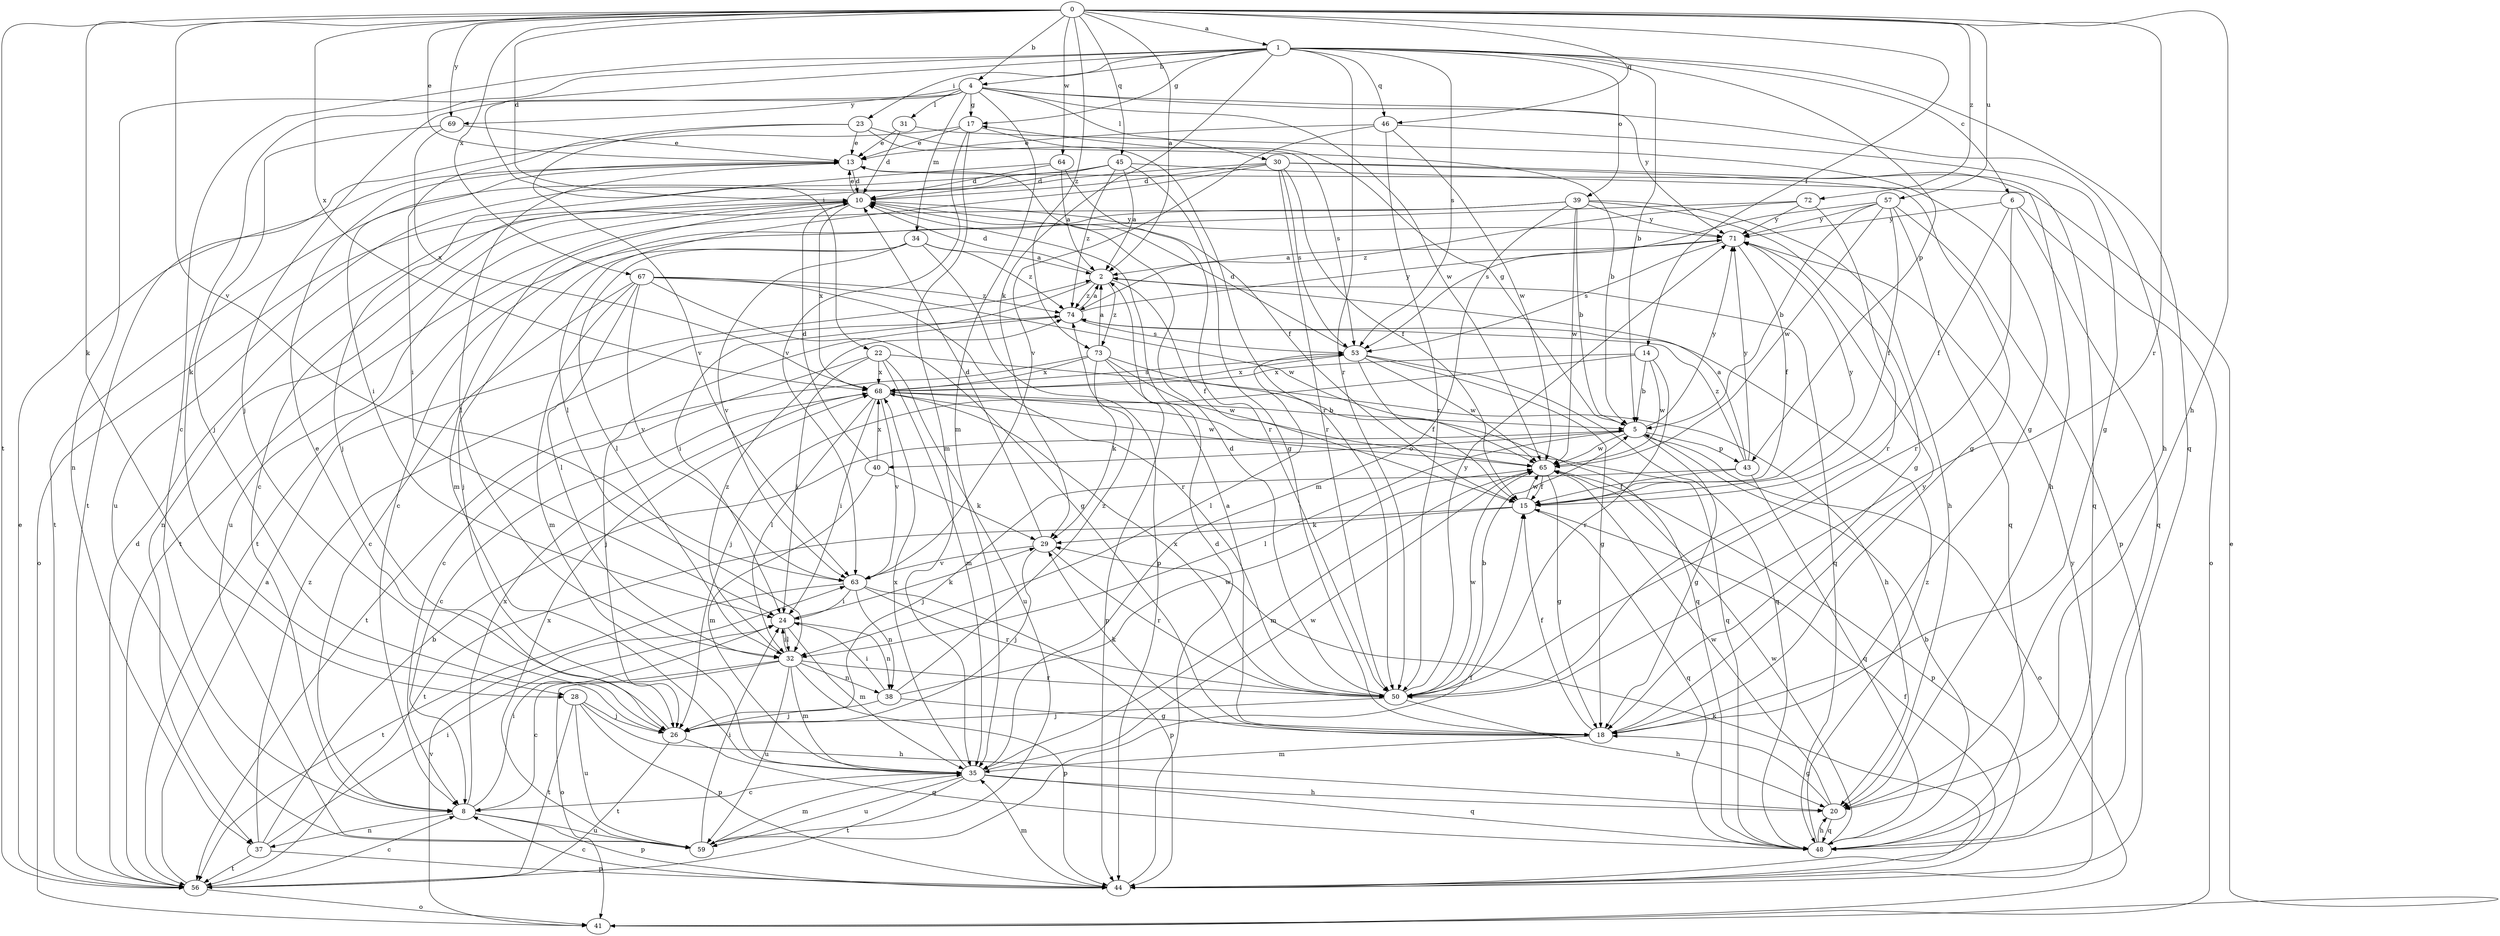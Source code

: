 strict digraph  {
0;
1;
2;
4;
5;
6;
8;
10;
13;
14;
15;
17;
18;
20;
22;
23;
24;
26;
28;
29;
30;
31;
32;
34;
35;
37;
38;
39;
40;
41;
43;
44;
45;
46;
48;
50;
53;
56;
57;
59;
63;
64;
65;
67;
68;
69;
71;
72;
73;
74;
0 -> 1  [label=a];
0 -> 2  [label=a];
0 -> 4  [label=b];
0 -> 10  [label=d];
0 -> 13  [label=e];
0 -> 14  [label=f];
0 -> 20  [label=h];
0 -> 28  [label=k];
0 -> 45  [label=q];
0 -> 46  [label=q];
0 -> 50  [label=r];
0 -> 56  [label=t];
0 -> 57  [label=u];
0 -> 63  [label=v];
0 -> 64  [label=w];
0 -> 67  [label=x];
0 -> 68  [label=x];
0 -> 69  [label=y];
0 -> 72  [label=z];
0 -> 73  [label=z];
1 -> 4  [label=b];
1 -> 5  [label=b];
1 -> 6  [label=c];
1 -> 8  [label=c];
1 -> 17  [label=g];
1 -> 22  [label=i];
1 -> 23  [label=i];
1 -> 28  [label=k];
1 -> 29  [label=k];
1 -> 39  [label=o];
1 -> 43  [label=p];
1 -> 46  [label=q];
1 -> 48  [label=q];
1 -> 50  [label=r];
1 -> 53  [label=s];
2 -> 10  [label=d];
2 -> 15  [label=f];
2 -> 24  [label=i];
2 -> 48  [label=q];
2 -> 73  [label=z];
2 -> 74  [label=z];
4 -> 17  [label=g];
4 -> 20  [label=h];
4 -> 26  [label=j];
4 -> 30  [label=l];
4 -> 31  [label=l];
4 -> 34  [label=m];
4 -> 35  [label=m];
4 -> 37  [label=n];
4 -> 65  [label=w];
4 -> 69  [label=y];
4 -> 71  [label=y];
5 -> 17  [label=g];
5 -> 18  [label=g];
5 -> 32  [label=l];
5 -> 40  [label=o];
5 -> 41  [label=o];
5 -> 43  [label=p];
5 -> 65  [label=w];
5 -> 71  [label=y];
6 -> 15  [label=f];
6 -> 41  [label=o];
6 -> 48  [label=q];
6 -> 50  [label=r];
6 -> 71  [label=y];
8 -> 24  [label=i];
8 -> 37  [label=n];
8 -> 44  [label=p];
8 -> 59  [label=u];
8 -> 68  [label=x];
10 -> 13  [label=e];
10 -> 35  [label=m];
10 -> 37  [label=n];
10 -> 41  [label=o];
10 -> 59  [label=u];
10 -> 68  [label=x];
10 -> 71  [label=y];
13 -> 10  [label=d];
13 -> 15  [label=f];
13 -> 24  [label=i];
13 -> 32  [label=l];
14 -> 5  [label=b];
14 -> 26  [label=j];
14 -> 50  [label=r];
14 -> 65  [label=w];
14 -> 68  [label=x];
15 -> 29  [label=k];
15 -> 48  [label=q];
15 -> 56  [label=t];
15 -> 65  [label=w];
15 -> 71  [label=y];
17 -> 13  [label=e];
17 -> 35  [label=m];
17 -> 53  [label=s];
17 -> 56  [label=t];
17 -> 63  [label=v];
18 -> 2  [label=a];
18 -> 15  [label=f];
18 -> 29  [label=k];
18 -> 35  [label=m];
18 -> 71  [label=y];
20 -> 18  [label=g];
20 -> 48  [label=q];
20 -> 65  [label=w];
22 -> 20  [label=h];
22 -> 24  [label=i];
22 -> 26  [label=j];
22 -> 35  [label=m];
22 -> 59  [label=u];
22 -> 68  [label=x];
23 -> 5  [label=b];
23 -> 13  [label=e];
23 -> 24  [label=i];
23 -> 50  [label=r];
23 -> 63  [label=v];
24 -> 29  [label=k];
24 -> 32  [label=l];
24 -> 35  [label=m];
24 -> 38  [label=n];
26 -> 13  [label=e];
26 -> 48  [label=q];
26 -> 56  [label=t];
28 -> 20  [label=h];
28 -> 26  [label=j];
28 -> 44  [label=p];
28 -> 56  [label=t];
28 -> 59  [label=u];
29 -> 10  [label=d];
29 -> 26  [label=j];
29 -> 50  [label=r];
29 -> 63  [label=v];
30 -> 8  [label=c];
30 -> 10  [label=d];
30 -> 15  [label=f];
30 -> 18  [label=g];
30 -> 32  [label=l];
30 -> 48  [label=q];
30 -> 50  [label=r];
30 -> 53  [label=s];
31 -> 10  [label=d];
31 -> 13  [label=e];
31 -> 18  [label=g];
32 -> 8  [label=c];
32 -> 24  [label=i];
32 -> 35  [label=m];
32 -> 38  [label=n];
32 -> 41  [label=o];
32 -> 44  [label=p];
32 -> 50  [label=r];
32 -> 59  [label=u];
32 -> 74  [label=z];
34 -> 2  [label=a];
34 -> 26  [label=j];
34 -> 32  [label=l];
34 -> 44  [label=p];
34 -> 63  [label=v];
34 -> 74  [label=z];
35 -> 8  [label=c];
35 -> 20  [label=h];
35 -> 48  [label=q];
35 -> 56  [label=t];
35 -> 59  [label=u];
35 -> 65  [label=w];
35 -> 68  [label=x];
37 -> 5  [label=b];
37 -> 24  [label=i];
37 -> 44  [label=p];
37 -> 56  [label=t];
37 -> 74  [label=z];
38 -> 18  [label=g];
38 -> 24  [label=i];
38 -> 26  [label=j];
38 -> 65  [label=w];
38 -> 74  [label=z];
39 -> 5  [label=b];
39 -> 8  [label=c];
39 -> 18  [label=g];
39 -> 20  [label=h];
39 -> 35  [label=m];
39 -> 56  [label=t];
39 -> 65  [label=w];
39 -> 71  [label=y];
40 -> 10  [label=d];
40 -> 29  [label=k];
40 -> 35  [label=m];
40 -> 68  [label=x];
41 -> 13  [label=e];
41 -> 63  [label=v];
43 -> 2  [label=a];
43 -> 15  [label=f];
43 -> 26  [label=j];
43 -> 48  [label=q];
43 -> 71  [label=y];
43 -> 74  [label=z];
44 -> 8  [label=c];
44 -> 10  [label=d];
44 -> 15  [label=f];
44 -> 29  [label=k];
44 -> 35  [label=m];
44 -> 71  [label=y];
45 -> 2  [label=a];
45 -> 10  [label=d];
45 -> 18  [label=g];
45 -> 20  [label=h];
45 -> 56  [label=t];
45 -> 59  [label=u];
45 -> 74  [label=z];
46 -> 13  [label=e];
46 -> 18  [label=g];
46 -> 50  [label=r];
46 -> 63  [label=v];
46 -> 65  [label=w];
48 -> 5  [label=b];
48 -> 20  [label=h];
48 -> 65  [label=w];
48 -> 74  [label=z];
50 -> 5  [label=b];
50 -> 10  [label=d];
50 -> 20  [label=h];
50 -> 26  [label=j];
50 -> 65  [label=w];
50 -> 68  [label=x];
50 -> 71  [label=y];
53 -> 10  [label=d];
53 -> 15  [label=f];
53 -> 18  [label=g];
53 -> 32  [label=l];
53 -> 48  [label=q];
53 -> 65  [label=w];
53 -> 68  [label=x];
56 -> 2  [label=a];
56 -> 8  [label=c];
56 -> 10  [label=d];
56 -> 13  [label=e];
56 -> 41  [label=o];
57 -> 5  [label=b];
57 -> 15  [label=f];
57 -> 44  [label=p];
57 -> 48  [label=q];
57 -> 53  [label=s];
57 -> 65  [label=w];
57 -> 71  [label=y];
59 -> 15  [label=f];
59 -> 24  [label=i];
59 -> 35  [label=m];
59 -> 68  [label=x];
63 -> 24  [label=i];
63 -> 38  [label=n];
63 -> 44  [label=p];
63 -> 50  [label=r];
63 -> 56  [label=t];
64 -> 2  [label=a];
64 -> 10  [label=d];
64 -> 26  [label=j];
64 -> 50  [label=r];
65 -> 15  [label=f];
65 -> 18  [label=g];
65 -> 35  [label=m];
65 -> 44  [label=p];
67 -> 8  [label=c];
67 -> 18  [label=g];
67 -> 32  [label=l];
67 -> 35  [label=m];
67 -> 50  [label=r];
67 -> 63  [label=v];
67 -> 65  [label=w];
67 -> 74  [label=z];
68 -> 5  [label=b];
68 -> 8  [label=c];
68 -> 24  [label=i];
68 -> 32  [label=l];
68 -> 48  [label=q];
68 -> 53  [label=s];
68 -> 63  [label=v];
68 -> 65  [label=w];
69 -> 13  [label=e];
69 -> 26  [label=j];
69 -> 68  [label=x];
71 -> 2  [label=a];
71 -> 15  [label=f];
71 -> 53  [label=s];
72 -> 50  [label=r];
72 -> 56  [label=t];
72 -> 71  [label=y];
72 -> 74  [label=z];
73 -> 2  [label=a];
73 -> 29  [label=k];
73 -> 44  [label=p];
73 -> 48  [label=q];
73 -> 56  [label=t];
73 -> 65  [label=w];
73 -> 68  [label=x];
74 -> 2  [label=a];
74 -> 8  [label=c];
74 -> 53  [label=s];
74 -> 71  [label=y];
}
